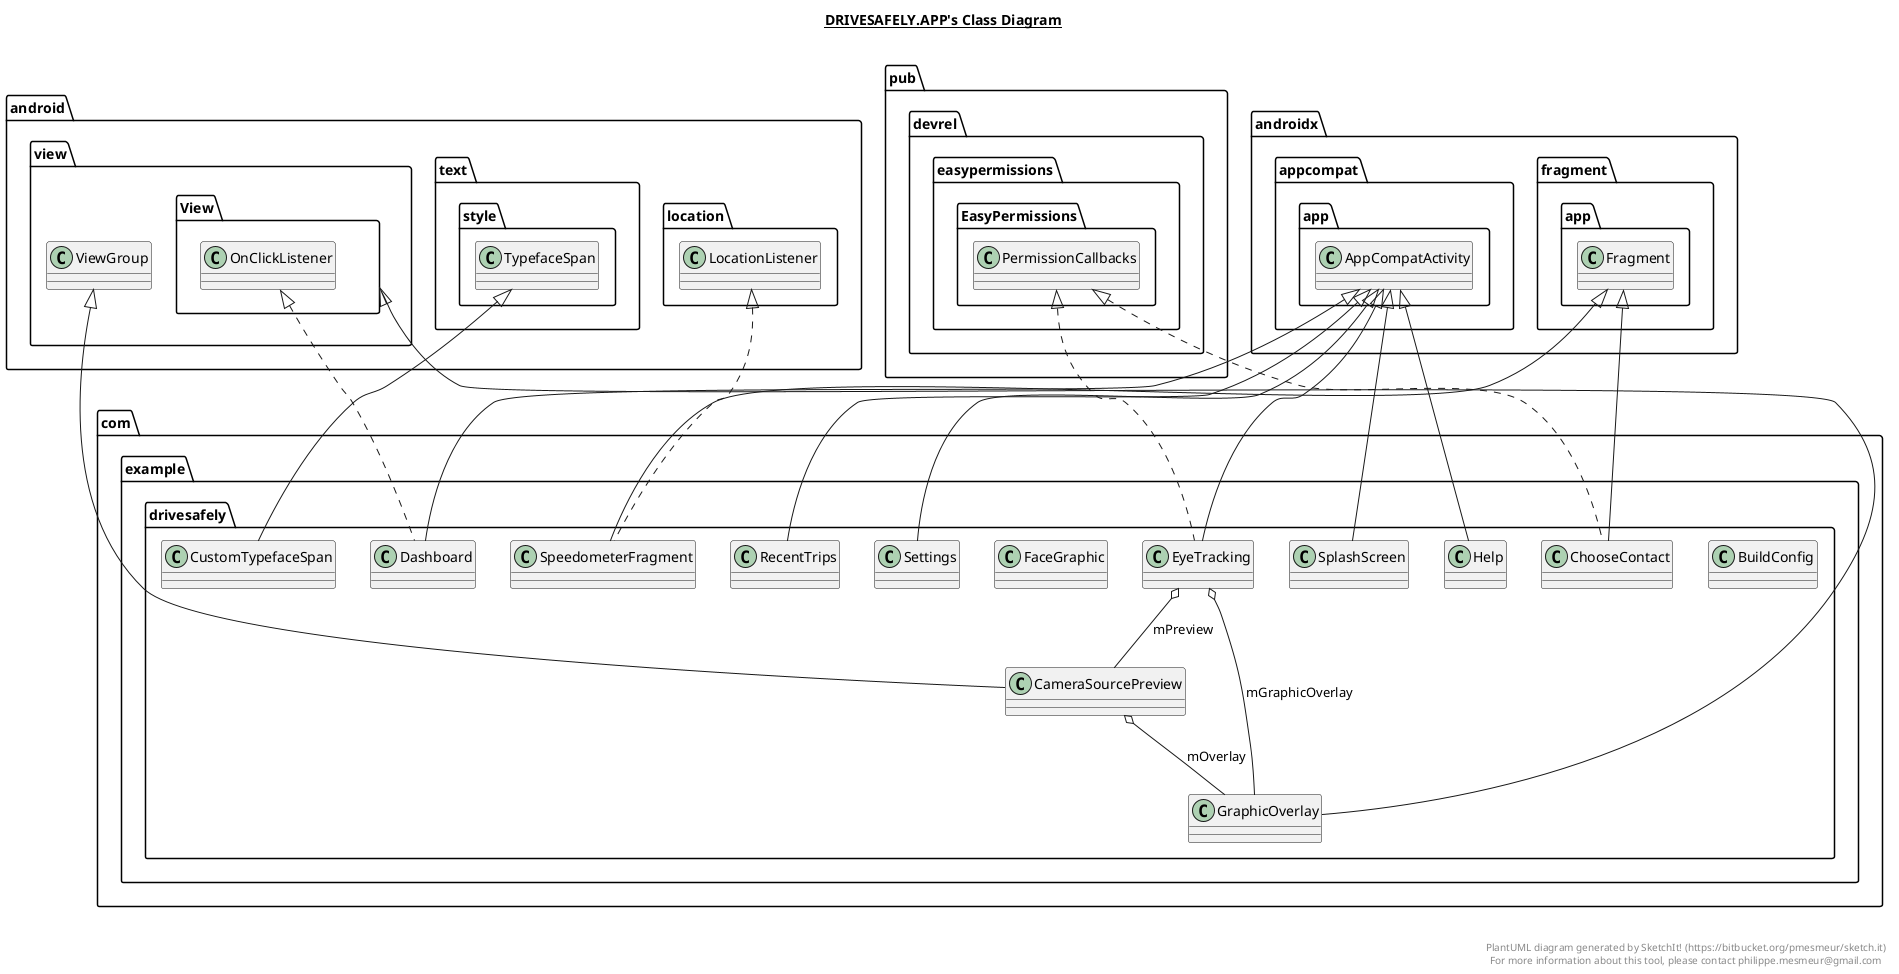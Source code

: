 @startuml

title __DRIVESAFELY.APP's Class Diagram__\n

  namespace com.example.drivesafely {
    class com.example.drivesafely.BuildConfig {
    }
  }
  

  namespace com.example.drivesafely {
    class com.example.drivesafely.CameraSourcePreview {
    }
  }
  

  namespace com.example.drivesafely {
    class com.example.drivesafely.ChooseContact {
    }
  }
  

  namespace com.example.drivesafely {
    class com.example.drivesafely.CustomTypefaceSpan {
    }
  }
  

  namespace com.example.drivesafely {
    class com.example.drivesafely.Dashboard {
    }
  }
  

  namespace com.example.drivesafely {
    class com.example.drivesafely.EyeTracking {
    }
  }
  

  namespace com.example.drivesafely {
    class com.example.drivesafely.FaceGraphic {
    }
  }
  

  namespace com.example.drivesafely {
    class com.example.drivesafely.GraphicOverlay {
    }
  }
  

  namespace com.example.drivesafely {
    class com.example.drivesafely.Help {
    }
  }
  

  namespace com.example.drivesafely {
    class com.example.drivesafely.RecentTrips {
    }
  }
  

  namespace com.example.drivesafely {
    class com.example.drivesafely.Settings {
    }
  }
  

  namespace com.example.drivesafely {
    class com.example.drivesafely.SpeedometerFragment {
    }
  }
  

  namespace com.example.drivesafely {
    class com.example.drivesafely.SplashScreen {
    }
  }
  

  com.example.drivesafely.CameraSourcePreview -up-|> android.view.ViewGroup
  com.example.drivesafely.CameraSourcePreview o-- com.example.drivesafely.GraphicOverlay : mOverlay
  com.example.drivesafely.ChooseContact .up.|> pub.devrel.easypermissions.EasyPermissions.PermissionCallbacks
  com.example.drivesafely.ChooseContact -up-|> androidx.fragment.app.Fragment
  com.example.drivesafely.CustomTypefaceSpan -up-|> android.text.style.TypefaceSpan
  com.example.drivesafely.Dashboard .up.|> android.view.View.OnClickListener
  com.example.drivesafely.Dashboard -up-|> androidx.appcompat.app.AppCompatActivity
  com.example.drivesafely.EyeTracking .up.|> pub.devrel.easypermissions.EasyPermissions.PermissionCallbacks
  com.example.drivesafely.EyeTracking -up-|> androidx.appcompat.app.AppCompatActivity
  com.example.drivesafely.EyeTracking o-- com.example.drivesafely.GraphicOverlay : mGraphicOverlay
  com.example.drivesafely.EyeTracking o-- com.example.drivesafely.CameraSourcePreview : mPreview
  com.example.drivesafely.FaceGraphic -up-|> com.example.drivesafely.GraphicOverlay.Graphic
  com.example.drivesafely.GraphicOverlay -up-|> android.view.View
  com.example.drivesafely.Help -up-|> androidx.appcompat.app.AppCompatActivity
  com.example.drivesafely.RecentTrips -up-|> androidx.appcompat.app.AppCompatActivity
  com.example.drivesafely.Settings -up-|> androidx.appcompat.app.AppCompatActivity
  com.example.drivesafely.SpeedometerFragment .up.|> android.location.LocationListener
  com.example.drivesafely.SpeedometerFragment -up-|> androidx.fragment.app.Fragment
  com.example.drivesafely.SplashScreen -up-|> androidx.appcompat.app.AppCompatActivity


right footer


PlantUML diagram generated by SketchIt! (https://bitbucket.org/pmesmeur/sketch.it)
For more information about this tool, please contact philippe.mesmeur@gmail.com
endfooter

@enduml
